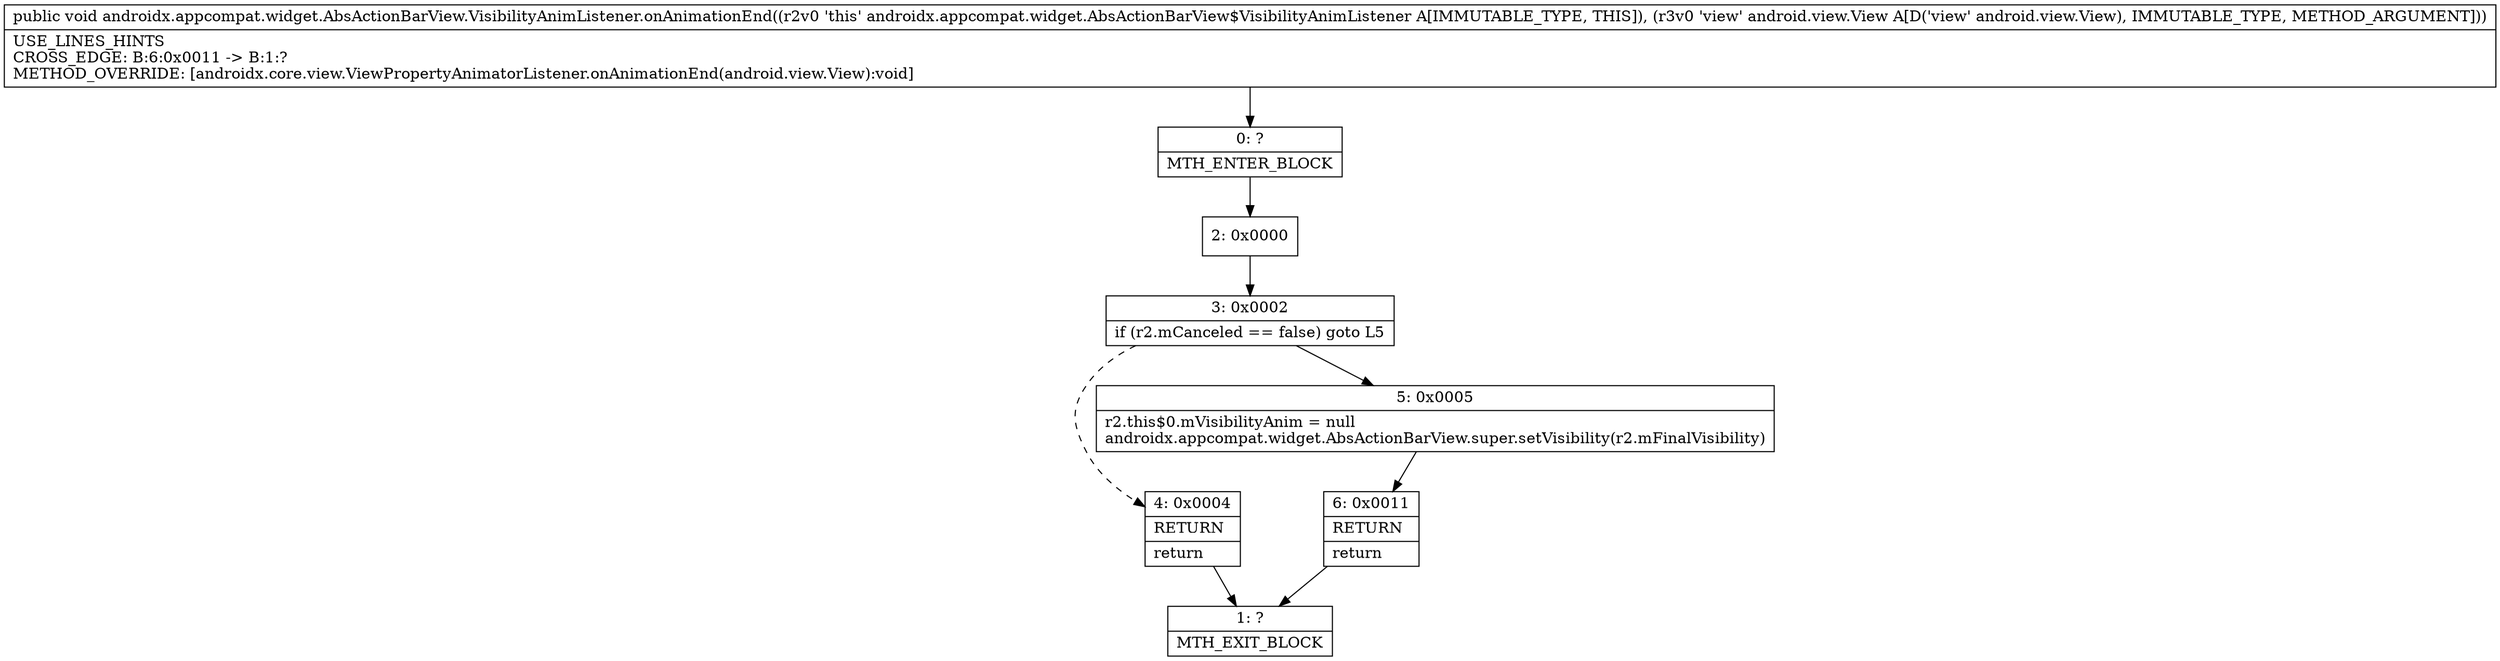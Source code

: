digraph "CFG forandroidx.appcompat.widget.AbsActionBarView.VisibilityAnimListener.onAnimationEnd(Landroid\/view\/View;)V" {
Node_0 [shape=record,label="{0\:\ ?|MTH_ENTER_BLOCK\l}"];
Node_2 [shape=record,label="{2\:\ 0x0000}"];
Node_3 [shape=record,label="{3\:\ 0x0002|if (r2.mCanceled == false) goto L5\l}"];
Node_4 [shape=record,label="{4\:\ 0x0004|RETURN\l|return\l}"];
Node_1 [shape=record,label="{1\:\ ?|MTH_EXIT_BLOCK\l}"];
Node_5 [shape=record,label="{5\:\ 0x0005|r2.this$0.mVisibilityAnim = null\landroidx.appcompat.widget.AbsActionBarView.super.setVisibility(r2.mFinalVisibility)\l}"];
Node_6 [shape=record,label="{6\:\ 0x0011|RETURN\l|return\l}"];
MethodNode[shape=record,label="{public void androidx.appcompat.widget.AbsActionBarView.VisibilityAnimListener.onAnimationEnd((r2v0 'this' androidx.appcompat.widget.AbsActionBarView$VisibilityAnimListener A[IMMUTABLE_TYPE, THIS]), (r3v0 'view' android.view.View A[D('view' android.view.View), IMMUTABLE_TYPE, METHOD_ARGUMENT]))  | USE_LINES_HINTS\lCROSS_EDGE: B:6:0x0011 \-\> B:1:?\lMETHOD_OVERRIDE: [androidx.core.view.ViewPropertyAnimatorListener.onAnimationEnd(android.view.View):void]\l}"];
MethodNode -> Node_0;Node_0 -> Node_2;
Node_2 -> Node_3;
Node_3 -> Node_4[style=dashed];
Node_3 -> Node_5;
Node_4 -> Node_1;
Node_5 -> Node_6;
Node_6 -> Node_1;
}


